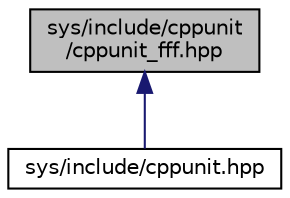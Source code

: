 digraph "sys/include/cppunit/cppunit_fff.hpp"
{
 // LATEX_PDF_SIZE
  edge [fontname="Helvetica",fontsize="10",labelfontname="Helvetica",labelfontsize="10"];
  node [fontname="Helvetica",fontsize="10",shape=record];
  Node1 [label="sys/include/cppunit\l/cppunit_fff.hpp",height=0.2,width=0.4,color="black", fillcolor="grey75", style="filled", fontcolor="black",tooltip="RIOT unit tests for C++ assertion macros for Fake Functions Framework."];
  Node1 -> Node2 [dir="back",color="midnightblue",fontsize="10",style="solid",fontname="Helvetica"];
  Node2 [label="sys/include/cppunit.hpp",height=0.2,width=0.4,color="black", fillcolor="white", style="filled",URL="$cppunit_8hpp.html",tooltip="RIOT unit tests for C++."];
}
